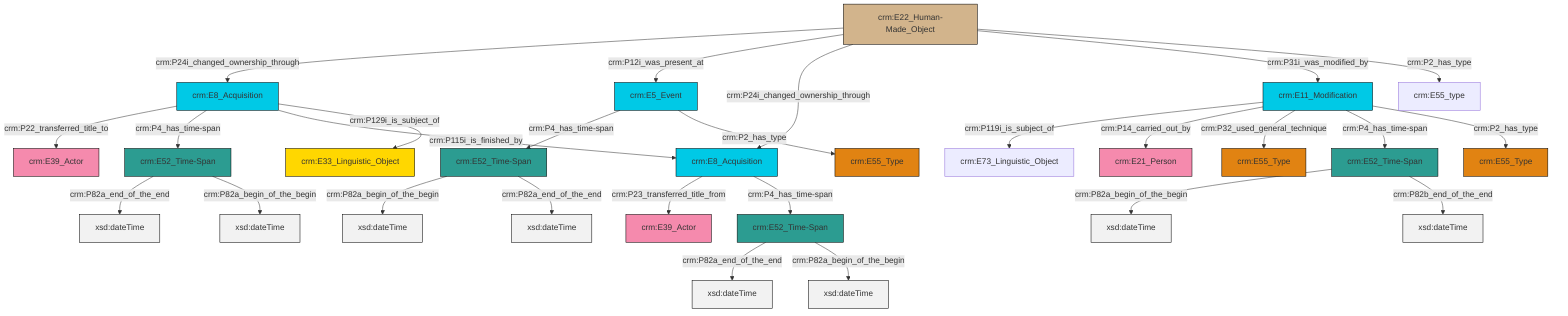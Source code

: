 graph TD
classDef Literal fill:#f2f2f2,stroke:#000000;
classDef CRM_Entity fill:#FFFFFF,stroke:#000000;
classDef Temporal_Entity fill:#00C9E6, stroke:#000000;
classDef Type fill:#E18312, stroke:#000000;
classDef Time-Span fill:#2C9C91, stroke:#000000;
classDef Appellation fill:#FFEB7F, stroke:#000000;
classDef Place fill:#008836, stroke:#000000;
classDef Persistent_Item fill:#B266B2, stroke:#000000;
classDef Conceptual_Object fill:#FFD700, stroke:#000000;
classDef Physical_Thing fill:#D2B48C, stroke:#000000;
classDef Actor fill:#f58aad, stroke:#000000;
classDef PC_Classes fill:#4ce600, stroke:#000000;
classDef Multi fill:#cccccc,stroke:#000000;

6["crm:E8_Acquisition"]:::Temporal_Entity -->|crm:P22_transferred_title_to| 7["crm:E39_Actor"]:::Actor
8["crm:E22_Human-Made_Object"]:::Physical_Thing -->|crm:P24i_changed_ownership_through| 6["crm:E8_Acquisition"]:::Temporal_Entity
11["crm:E11_Modification"]:::Temporal_Entity -->|crm:P119i_is_subject_of| 12["crm:E73_Linguistic_Object"]:::Default
6["crm:E8_Acquisition"]:::Temporal_Entity -->|crm:P4_has_time-span| 17["crm:E52_Time-Span"]:::Time-Span
15["crm:E5_Event"]:::Temporal_Entity -->|crm:P4_has_time-span| 4["crm:E52_Time-Span"]:::Time-Span
19["crm:E8_Acquisition"]:::Temporal_Entity -->|crm:P23_transferred_title_from| 20["crm:E39_Actor"]:::Actor
19["crm:E8_Acquisition"]:::Temporal_Entity -->|crm:P4_has_time-span| 21["crm:E52_Time-Span"]:::Time-Span
6["crm:E8_Acquisition"]:::Temporal_Entity -->|crm:P115i_is_finished_by| 19["crm:E8_Acquisition"]:::Temporal_Entity
11["crm:E11_Modification"]:::Temporal_Entity -->|crm:P14_carried_out_by| 9["crm:E21_Person"]:::Actor
21["crm:E52_Time-Span"]:::Time-Span -->|crm:P82a_end_of_the_end| 22[xsd:dateTime]:::Literal
8["crm:E22_Human-Made_Object"]:::Physical_Thing -->|crm:P12i_was_present_at| 15["crm:E5_Event"]:::Temporal_Entity
4["crm:E52_Time-Span"]:::Time-Span -->|crm:P82a_begin_of_the_begin| 28[xsd:dateTime]:::Literal
11["crm:E11_Modification"]:::Temporal_Entity -->|crm:P32_used_general_technique| 26["crm:E55_Type"]:::Type
8["crm:E22_Human-Made_Object"]:::Physical_Thing -->|crm:P24i_changed_ownership_through| 19["crm:E8_Acquisition"]:::Temporal_Entity
17["crm:E52_Time-Span"]:::Time-Span -->|crm:P82a_end_of_the_end| 31[xsd:dateTime]:::Literal
6["crm:E8_Acquisition"]:::Temporal_Entity -->|crm:P129i_is_subject_of| 32["crm:E33_Linguistic_Object"]:::Conceptual_Object
21["crm:E52_Time-Span"]:::Time-Span -->|crm:P82a_begin_of_the_begin| 37[xsd:dateTime]:::Literal
8["crm:E22_Human-Made_Object"]:::Physical_Thing -->|crm:P31i_was_modified_by| 11["crm:E11_Modification"]:::Temporal_Entity
17["crm:E52_Time-Span"]:::Time-Span -->|crm:P82a_begin_of_the_begin| 40[xsd:dateTime]:::Literal
11["crm:E11_Modification"]:::Temporal_Entity -->|crm:P4_has_time-span| 2["crm:E52_Time-Span"]:::Time-Span
4["crm:E52_Time-Span"]:::Time-Span -->|crm:P82a_end_of_the_end| 41[xsd:dateTime]:::Literal
2["crm:E52_Time-Span"]:::Time-Span -->|crm:P82a_begin_of_the_begin| 42[xsd:dateTime]:::Literal
8["crm:E22_Human-Made_Object"]:::Physical_Thing -->|crm:P2_has_type| 29["crm:E55_type"]:::Default
11["crm:E11_Modification"]:::Temporal_Entity -->|crm:P2_has_type| 13["crm:E55_Type"]:::Type
15["crm:E5_Event"]:::Temporal_Entity -->|crm:P2_has_type| 0["crm:E55_Type"]:::Type
2["crm:E52_Time-Span"]:::Time-Span -->|crm:P82b_end_of_the_end| 43[xsd:dateTime]:::Literal